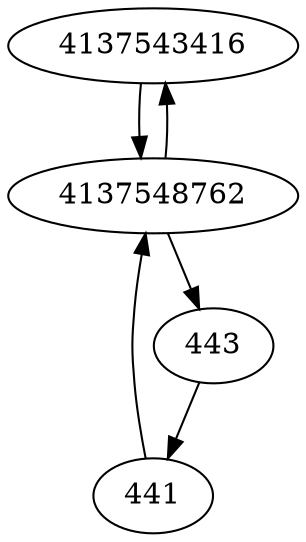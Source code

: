 strict digraph  {
4137543416;
441;
4137548762;
443;
4137543416 -> 4137548762;
441 -> 4137548762;
4137548762 -> 443;
4137548762 -> 4137543416;
443 -> 441;
}
